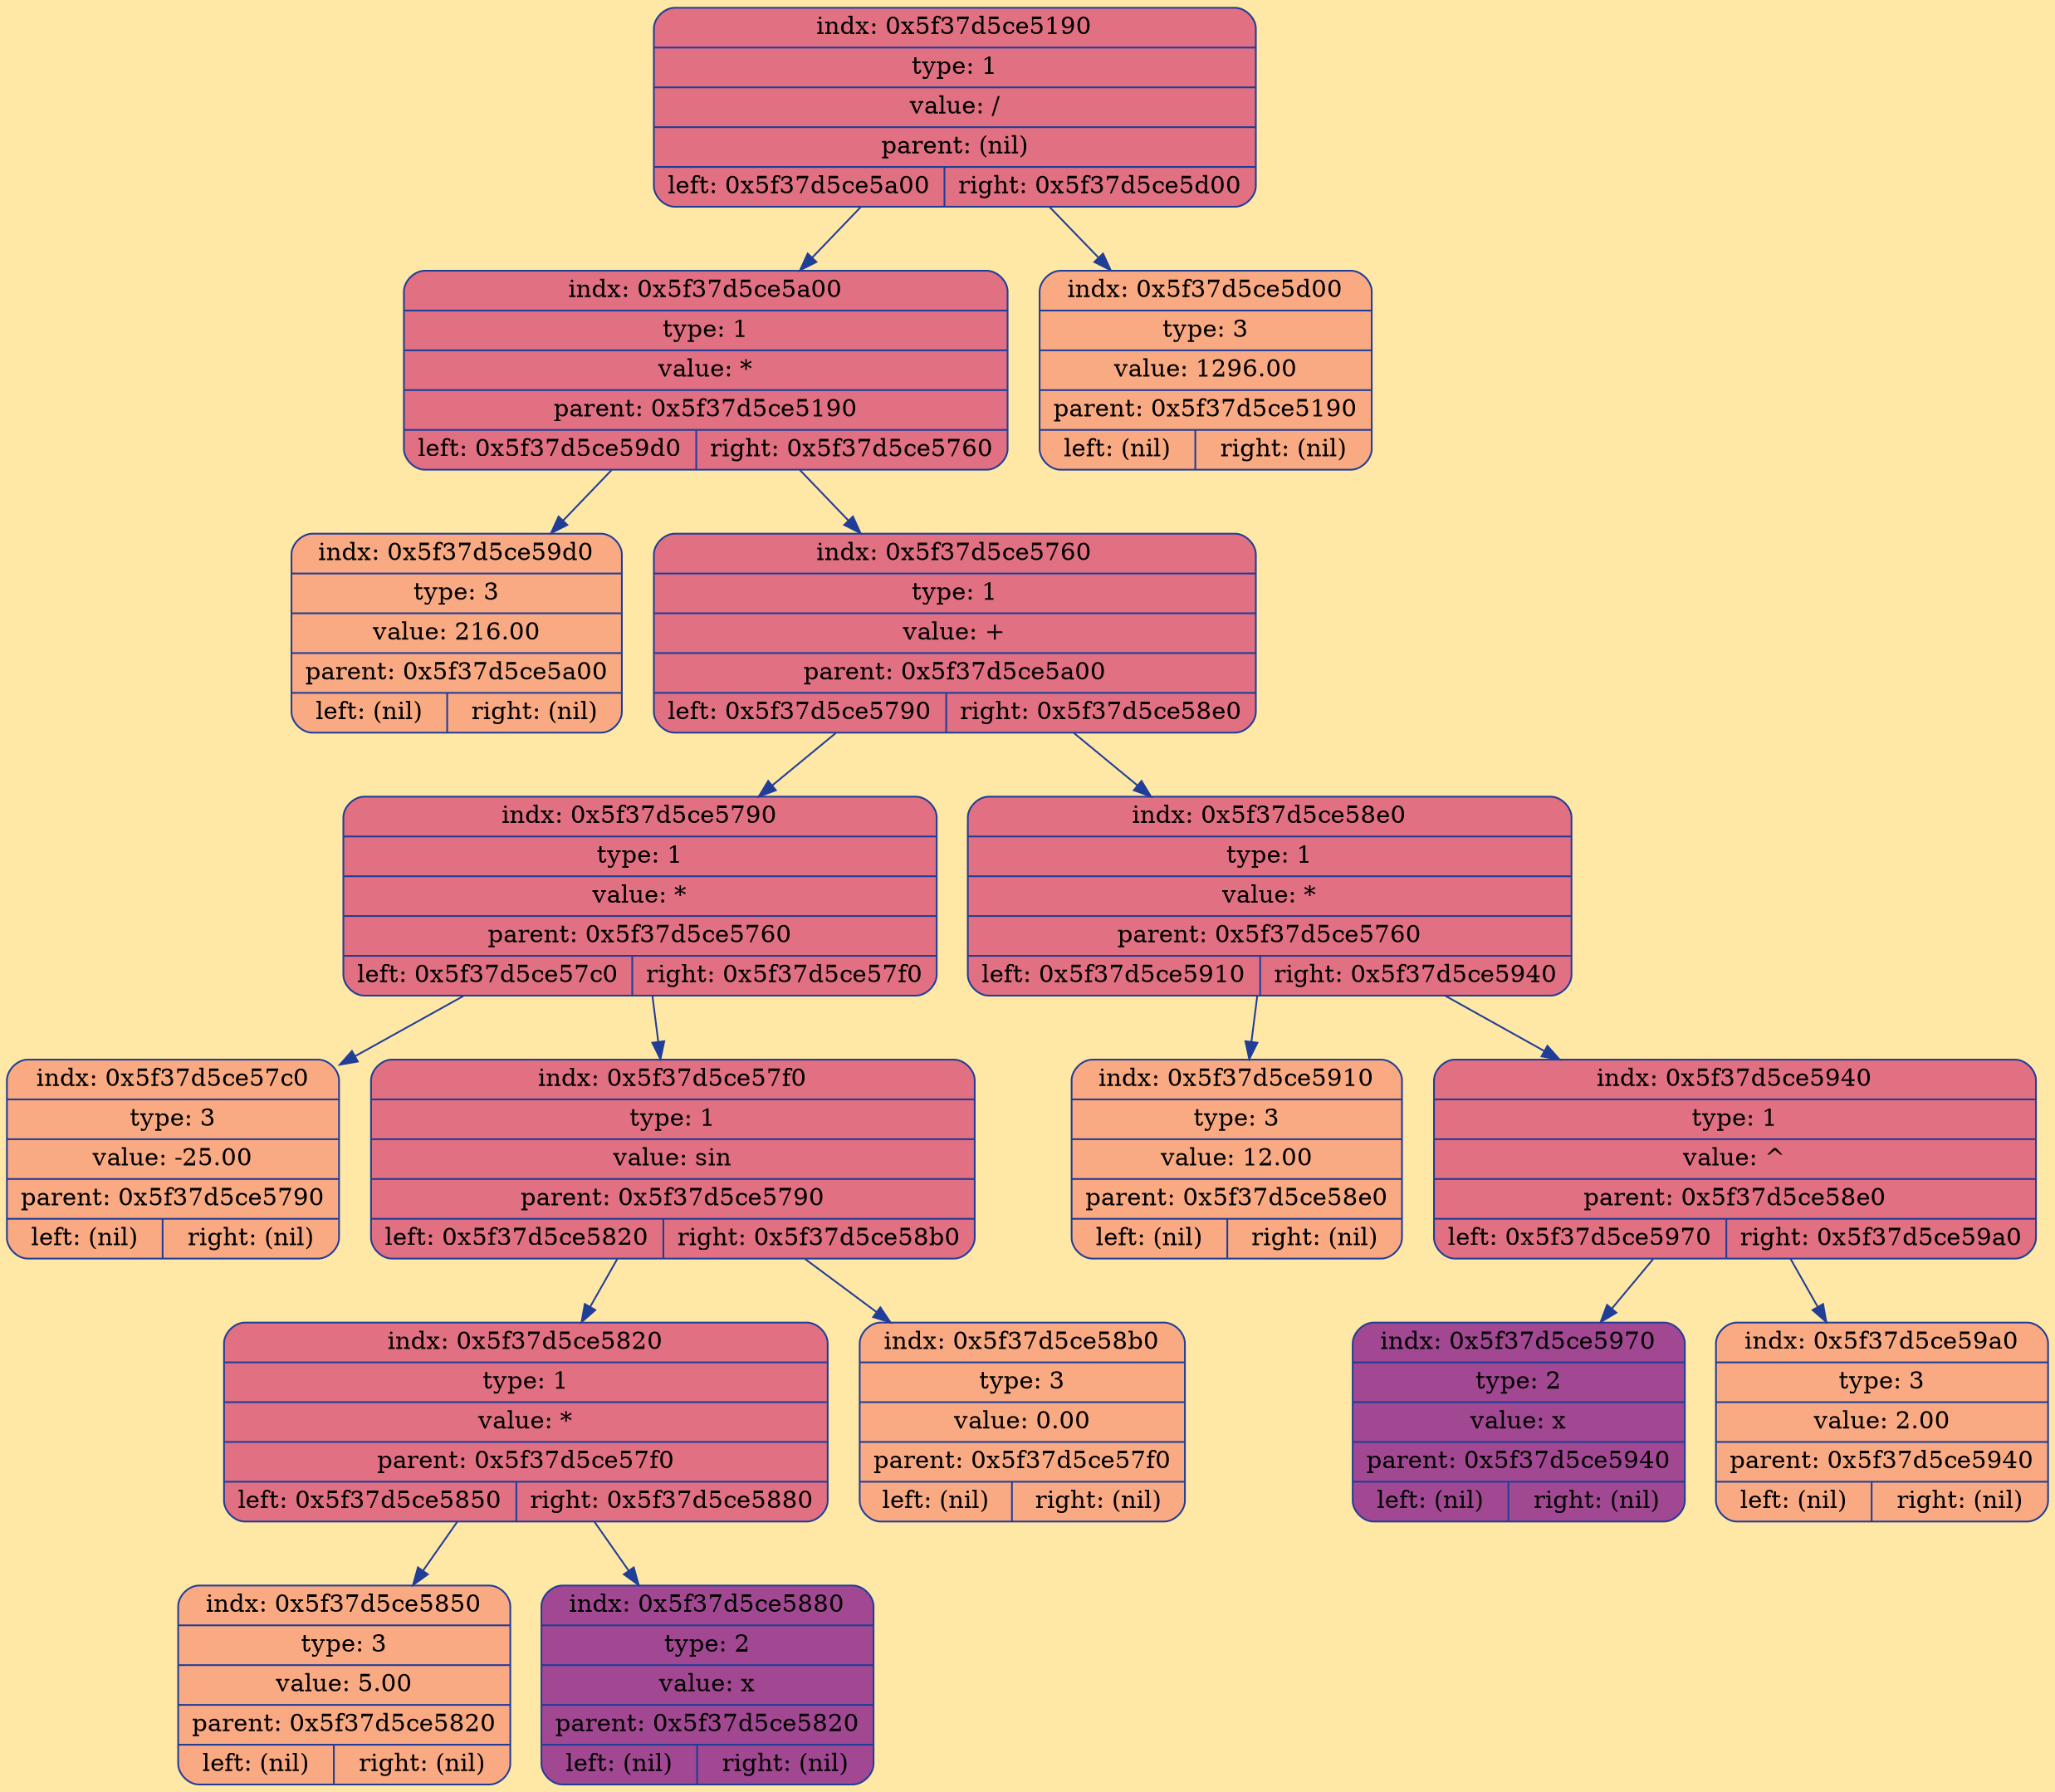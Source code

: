 digraph Tree {
	rankdir = TB;
	node [shape = record];
	edge [color = "#203D98"];
	bgcolor = "#FFE7A5";
	node0x5f37d5ce5190 [color = "#203D98", shape = Mrecord, style = filled, fillcolor = "#E07082", label = "{indx: 0x5f37d5ce5190 | type: 1 | value: / | parent: (nil) | { left: 0x5f37d5ce5a00 | right: 0x5f37d5ce5d00}}"];
		node0x5f37d5ce5190 -> node0x5f37d5ce5a00
	node0x5f37d5ce5a00 [color = "#203D98", shape = Mrecord, style = filled, fillcolor = "#E07082", label = "{indx: 0x5f37d5ce5a00 | type: 1 | value: * | parent: 0x5f37d5ce5190 | { left: 0x5f37d5ce59d0 | right: 0x5f37d5ce5760}}"];
		node0x5f37d5ce5a00 -> node0x5f37d5ce59d0
	node0x5f37d5ce59d0 [color = "#203D98", shape = Mrecord, style = filled, fillcolor = "#FAAA82", label = "{indx: 0x5f37d5ce59d0 | type: 3 | value: 216.00 | parent: 0x5f37d5ce5a00 | { left: (nil) | right: (nil)}}"];
		node0x5f37d5ce5a00 -> node0x5f37d5ce5760
	node0x5f37d5ce5760 [color = "#203D98", shape = Mrecord, style = filled, fillcolor = "#E07082", label = "{indx: 0x5f37d5ce5760 | type: 1 | value: + | parent: 0x5f37d5ce5a00 | { left: 0x5f37d5ce5790 | right: 0x5f37d5ce58e0}}"];
		node0x5f37d5ce5760 -> node0x5f37d5ce5790
	node0x5f37d5ce5790 [color = "#203D98", shape = Mrecord, style = filled, fillcolor = "#E07082", label = "{indx: 0x5f37d5ce5790 | type: 1 | value: * | parent: 0x5f37d5ce5760 | { left: 0x5f37d5ce57c0 | right: 0x5f37d5ce57f0}}"];
		node0x5f37d5ce5790 -> node0x5f37d5ce57c0
	node0x5f37d5ce57c0 [color = "#203D98", shape = Mrecord, style = filled, fillcolor = "#FAAA82", label = "{indx: 0x5f37d5ce57c0 | type: 3 | value: -25.00 | parent: 0x5f37d5ce5790 | { left: (nil) | right: (nil)}}"];
		node0x5f37d5ce5790 -> node0x5f37d5ce57f0
	node0x5f37d5ce57f0 [color = "#203D98", shape = Mrecord, style = filled, fillcolor = "#E07082", label = "{indx: 0x5f37d5ce57f0 | type: 1 | value: sin | parent: 0x5f37d5ce5790 | { left: 0x5f37d5ce5820 | right: 0x5f37d5ce58b0}}"];
		node0x5f37d5ce57f0 -> node0x5f37d5ce5820
	node0x5f37d5ce5820 [color = "#203D98", shape = Mrecord, style = filled, fillcolor = "#E07082", label = "{indx: 0x5f37d5ce5820 | type: 1 | value: * | parent: 0x5f37d5ce57f0 | { left: 0x5f37d5ce5850 | right: 0x5f37d5ce5880}}"];
		node0x5f37d5ce5820 -> node0x5f37d5ce5850
	node0x5f37d5ce5850 [color = "#203D98", shape = Mrecord, style = filled, fillcolor = "#FAAA82", label = "{indx: 0x5f37d5ce5850 | type: 3 | value: 5.00 | parent: 0x5f37d5ce5820 | { left: (nil) | right: (nil)}}"];
		node0x5f37d5ce5820 -> node0x5f37d5ce5880
	node0x5f37d5ce5880 [color = "#203D98", shape = Mrecord, style = filled, fillcolor = "#A24892", label = "{indx: 0x5f37d5ce5880 | type: 2 | value: x | parent: 0x5f37d5ce5820 | { left: (nil) | right: (nil)}}"];
		node0x5f37d5ce57f0 -> node0x5f37d5ce58b0
	node0x5f37d5ce58b0 [color = "#203D98", shape = Mrecord, style = filled, fillcolor = "#FAAA82", label = "{indx: 0x5f37d5ce58b0 | type: 3 | value: 0.00 | parent: 0x5f37d5ce57f0 | { left: (nil) | right: (nil)}}"];
		node0x5f37d5ce5760 -> node0x5f37d5ce58e0
	node0x5f37d5ce58e0 [color = "#203D98", shape = Mrecord, style = filled, fillcolor = "#E07082", label = "{indx: 0x5f37d5ce58e0 | type: 1 | value: * | parent: 0x5f37d5ce5760 | { left: 0x5f37d5ce5910 | right: 0x5f37d5ce5940}}"];
		node0x5f37d5ce58e0 -> node0x5f37d5ce5910
	node0x5f37d5ce5910 [color = "#203D98", shape = Mrecord, style = filled, fillcolor = "#FAAA82", label = "{indx: 0x5f37d5ce5910 | type: 3 | value: 12.00 | parent: 0x5f37d5ce58e0 | { left: (nil) | right: (nil)}}"];
		node0x5f37d5ce58e0 -> node0x5f37d5ce5940
	node0x5f37d5ce5940 [color = "#203D98", shape = Mrecord, style = filled, fillcolor = "#E07082", label = "{indx: 0x5f37d5ce5940 | type: 1 | value: ^ | parent: 0x5f37d5ce58e0 | { left: 0x5f37d5ce5970 | right: 0x5f37d5ce59a0}}"];
		node0x5f37d5ce5940 -> node0x5f37d5ce5970
	node0x5f37d5ce5970 [color = "#203D98", shape = Mrecord, style = filled, fillcolor = "#A24892", label = "{indx: 0x5f37d5ce5970 | type: 2 | value: x | parent: 0x5f37d5ce5940 | { left: (nil) | right: (nil)}}"];
		node0x5f37d5ce5940 -> node0x5f37d5ce59a0
	node0x5f37d5ce59a0 [color = "#203D98", shape = Mrecord, style = filled, fillcolor = "#FAAA82", label = "{indx: 0x5f37d5ce59a0 | type: 3 | value: 2.00 | parent: 0x5f37d5ce5940 | { left: (nil) | right: (nil)}}"];
		node0x5f37d5ce5190 -> node0x5f37d5ce5d00
	node0x5f37d5ce5d00 [color = "#203D98", shape = Mrecord, style = filled, fillcolor = "#FAAA82", label = "{indx: 0x5f37d5ce5d00 | type: 3 | value: 1296.00 | parent: 0x5f37d5ce5190 | { left: (nil) | right: (nil)}}"];
}

